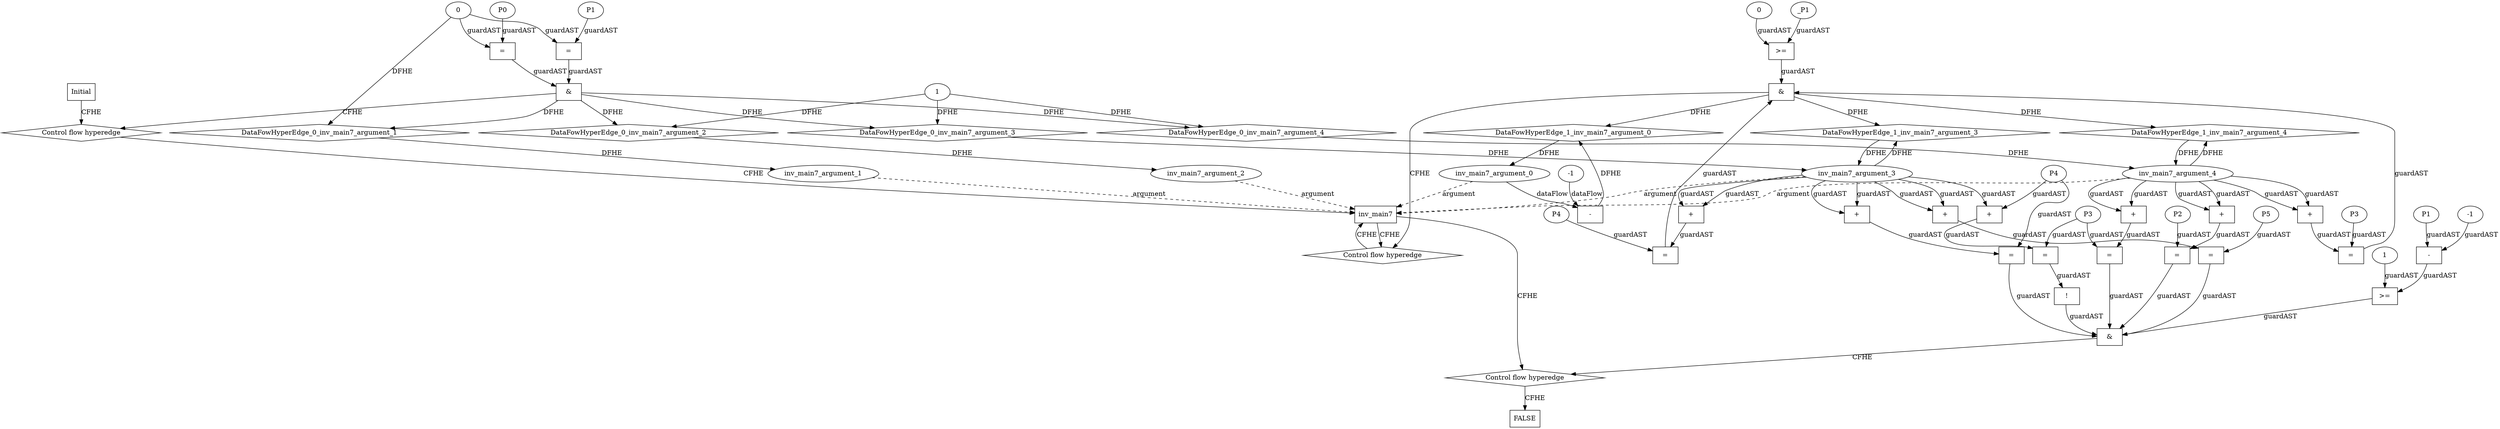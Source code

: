 digraph dag {
"inv_main7" [label="inv_main7" nodeName="inv_main7" class=CONTROL  shape="rect"];
FALSE [label="FALSE" nodeName=FALSE class=CONTROL  shape="rect"];
Initial [label="Initial" nodeName=Initial class=CONTROL  shape="rect"];
ControlFowHyperEdge_0 [label="Control flow hyperedge" nodeName=ControlFowHyperEdge_0 class=controlFlowHyperEdge shape="diamond"];
"Initial" -> ControlFowHyperEdge_0 [label="CFHE"]
ControlFowHyperEdge_0 -> "inv_main7" [label="CFHE"]
ControlFowHyperEdge_1 [label="Control flow hyperedge" nodeName=ControlFowHyperEdge_1 class=controlFlowHyperEdge shape="diamond"];
"inv_main7" -> ControlFowHyperEdge_1 [label="CFHE"]
ControlFowHyperEdge_1 -> "inv_main7" [label="CFHE"]
ControlFowHyperEdge_2 [label="Control flow hyperedge" nodeName=ControlFowHyperEdge_2 class=controlFlowHyperEdge shape="diamond"];
"inv_main7" -> ControlFowHyperEdge_2 [label="CFHE"]
ControlFowHyperEdge_2 -> "FALSE" [label="CFHE"]
"inv_main7_argument_0" [label="inv_main7_argument_0" nodeName=argument0 class=argument  head="inv_main7" shape="oval"];
"inv_main7_argument_0" -> "inv_main7"[label="argument" style="dashed"]
"inv_main7_argument_1" [label="inv_main7_argument_1" nodeName=argument1 class=argument  head="inv_main7" shape="oval"];
"inv_main7_argument_1" -> "inv_main7"[label="argument" style="dashed"]
"inv_main7_argument_2" [label="inv_main7_argument_2" nodeName=argument2 class=argument  head="inv_main7" shape="oval"];
"inv_main7_argument_2" -> "inv_main7"[label="argument" style="dashed"]
"inv_main7_argument_3" [label="inv_main7_argument_3" nodeName=argument3 class=argument  head="inv_main7" shape="oval"];
"inv_main7_argument_3" -> "inv_main7"[label="argument" style="dashed"]
"inv_main7_argument_4" [label="inv_main7_argument_4" nodeName=argument4 class=argument  head="inv_main7" shape="oval"];
"inv_main7_argument_4" -> "inv_main7"[label="argument" style="dashed"]

"xxxinv_main7___Initial_0xxx_and" [label="&" nodeName="xxxinv_main7___Initial_0xxx_and" class=Operator shape="rect"];
"xxxinv_main7___Initial_0xxxguard_0_node_0" [label="=" nodeName="xxxinv_main7___Initial_0xxxguard_0_node_0" class=Operator  shape="rect"];
"xxxinv_main7___Initial_0xxxguard_0_node_2" [label="P0" nodeName="xxxinv_main7___Initial_0xxxguard_0_node_2" class=symbolicConstant ];
"xxxinv_main7___Initial_0xxxdataFlow_0_node_0" -> "xxxinv_main7___Initial_0xxxguard_0_node_0"[label="guardAST"]
"xxxinv_main7___Initial_0xxxguard_0_node_2" -> "xxxinv_main7___Initial_0xxxguard_0_node_0"[label="guardAST"]

"xxxinv_main7___Initial_0xxxguard_0_node_0" -> "xxxinv_main7___Initial_0xxx_and" [label="guardAST"];
"xxxinv_main7___Initial_0xxxguard1_node_0" [label="=" nodeName="xxxinv_main7___Initial_0xxxguard1_node_0" class=Operator  shape="rect"];
"xxxinv_main7___Initial_0xxxguard1_node_2" [label="P1" nodeName="xxxinv_main7___Initial_0xxxguard1_node_2" class=symbolicConstant ];
"xxxinv_main7___Initial_0xxxdataFlow_0_node_0" -> "xxxinv_main7___Initial_0xxxguard1_node_0"[label="guardAST"]
"xxxinv_main7___Initial_0xxxguard1_node_2" -> "xxxinv_main7___Initial_0xxxguard1_node_0"[label="guardAST"]

"xxxinv_main7___Initial_0xxxguard1_node_0" -> "xxxinv_main7___Initial_0xxx_and" [label="guardAST"];
"xxxinv_main7___Initial_0xxx_and" -> "ControlFowHyperEdge_0" [label="CFHE"];
"xxxinv_main7___Initial_0xxxdataFlow_0_node_0" [label="0" nodeName="xxxinv_main7___Initial_0xxxdataFlow_0_node_0" class=IdealInt ];

"xxxinv_main7___Initial_0xxxdataFlow1_node_0" [label="1" nodeName="xxxinv_main7___Initial_0xxxdataFlow1_node_0" class=IdealInt ];



"xxxinv_main7___inv_main7_1xxx_and" [label="&" nodeName="xxxinv_main7___inv_main7_1xxx_and" class=Operator shape="rect"];
"xxxinv_main7___inv_main7_1xxxguard_0_node_0" [label="=" nodeName="xxxinv_main7___inv_main7_1xxxguard_0_node_0" class=Operator  shape="rect"];
"xxxinv_main7___inv_main7_1xxxguard_0_node_1" [label="P3" nodeName="xxxinv_main7___inv_main7_1xxxguard_0_node_1" class=symbolicConstant ];
"xxxinv_main7___inv_main7_1xxxguard_0_node_2" [label="+" nodeName="xxxinv_main7___inv_main7_1xxxguard_0_node_2" class= Operator shape="rect"];
"xxxinv_main7___inv_main7_1xxxguard_0_node_1" -> "xxxinv_main7___inv_main7_1xxxguard_0_node_0"[label="guardAST"]
"xxxinv_main7___inv_main7_1xxxguard_0_node_2" -> "xxxinv_main7___inv_main7_1xxxguard_0_node_0"[label="guardAST"]
"inv_main7_argument_4" -> "xxxinv_main7___inv_main7_1xxxguard_0_node_2"[label="guardAST"]
"inv_main7_argument_4" -> "xxxinv_main7___inv_main7_1xxxguard_0_node_2"[label="guardAST"]

"xxxinv_main7___inv_main7_1xxxguard_0_node_0" -> "xxxinv_main7___inv_main7_1xxx_and" [label="guardAST"];
"xxxinv_main7___inv_main7_1xxxguard1_node_0" [label=">=" nodeName="xxxinv_main7___inv_main7_1xxxguard1_node_0" class=Operator  shape="rect"];
"xxxinv_main7___inv_main7_1xxxguard1_node_1" [label="_P1" nodeName="xxxinv_main7___inv_main7_1xxxguard1_node_1" class=symbolicConstant ];
"xxxinv_main7___inv_main7_1xxxguard1_node_2" [label="0" nodeName="xxxinv_main7___inv_main7_1xxxguard1_node_2" class=IdealInt ];
"xxxinv_main7___inv_main7_1xxxguard1_node_1" -> "xxxinv_main7___inv_main7_1xxxguard1_node_0"[label="guardAST"]
"xxxinv_main7___inv_main7_1xxxguard1_node_2" -> "xxxinv_main7___inv_main7_1xxxguard1_node_0"[label="guardAST"]

"xxxinv_main7___inv_main7_1xxxguard1_node_0" -> "xxxinv_main7___inv_main7_1xxx_and" [label="guardAST"];
"xxxinv_main7___inv_main7_1xxxguard2_node_0" [label="=" nodeName="xxxinv_main7___inv_main7_1xxxguard2_node_0" class=Operator  shape="rect"];
"xxxinv_main7___inv_main7_1xxxguard2_node_1" [label="P4" nodeName="xxxinv_main7___inv_main7_1xxxguard2_node_1" class=symbolicConstant ];
"xxxinv_main7___inv_main7_1xxxguard2_node_2" [label="+" nodeName="xxxinv_main7___inv_main7_1xxxguard2_node_2" class= Operator shape="rect"];
"xxxinv_main7___inv_main7_1xxxguard2_node_1" -> "xxxinv_main7___inv_main7_1xxxguard2_node_0"[label="guardAST"]
"xxxinv_main7___inv_main7_1xxxguard2_node_2" -> "xxxinv_main7___inv_main7_1xxxguard2_node_0"[label="guardAST"]
"inv_main7_argument_3" -> "xxxinv_main7___inv_main7_1xxxguard2_node_2"[label="guardAST"]
"inv_main7_argument_3" -> "xxxinv_main7___inv_main7_1xxxguard2_node_2"[label="guardAST"]

"xxxinv_main7___inv_main7_1xxxguard2_node_0" -> "xxxinv_main7___inv_main7_1xxx_and" [label="guardAST"];
"xxxinv_main7___inv_main7_1xxx_and" -> "ControlFowHyperEdge_1" [label="CFHE"];
"xxxinv_main7___inv_main7_1xxxdataFlow_0_node_0" [label="-" nodeName="xxxinv_main7___inv_main7_1xxxdataFlow_0_node_0" class= Operator shape="rect"];
"xxxinv_main7___inv_main7_1xxxdataFlow_0_node_2" [label="-1" nodeName="xxxinv_main7___inv_main7_1xxxdataFlow_0_node_2" class=IdealInt ];
"inv_main7_argument_0" -> "xxxinv_main7___inv_main7_1xxxdataFlow_0_node_0"[label="dataFlow"]
"xxxinv_main7___inv_main7_1xxxdataFlow_0_node_2" -> "xxxinv_main7___inv_main7_1xxxdataFlow_0_node_0"[label="dataFlow"]



"xxxFALSE___inv_main7_2xxx_and" [label="&" nodeName="xxxFALSE___inv_main7_2xxx_and" class=Operator shape="rect"];
"xxxFALSE___inv_main7_2xxxguard1_node_0" [label="=" nodeName="xxxFALSE___inv_main7_2xxxguard1_node_0" class=Operator  shape="rect"];
"xxxFALSE___inv_main7_2xxxguard1_node_1" [label="P4" nodeName="xxxFALSE___inv_main7_2xxxguard1_node_1" class=symbolicConstant ];
"xxxFALSE___inv_main7_2xxxguard1_node_2" [label="+" nodeName="xxxFALSE___inv_main7_2xxxguard1_node_2" class= Operator shape="rect"];
"xxxFALSE___inv_main7_2xxxguard1_node_1" -> "xxxFALSE___inv_main7_2xxxguard1_node_0"[label="guardAST"]
"xxxFALSE___inv_main7_2xxxguard1_node_2" -> "xxxFALSE___inv_main7_2xxxguard1_node_0"[label="guardAST"]
"inv_main7_argument_3" -> "xxxFALSE___inv_main7_2xxxguard1_node_2"[label="guardAST"]
"inv_main7_argument_3" -> "xxxFALSE___inv_main7_2xxxguard1_node_2"[label="guardAST"]

"xxxFALSE___inv_main7_2xxxguard1_node_0" -> "xxxFALSE___inv_main7_2xxx_and" [label="guardAST"];
"xxxFALSE___inv_main7_2xxxguard3_node_0" [label="!" nodeName="xxxFALSE___inv_main7_2xxxguard3_node_0" class=Operator shape="rect"];
"xxxFALSE___inv_main7_2xxxguard3_node_1" [label="=" nodeName="xxxFALSE___inv_main7_2xxxguard3_node_1" class=Operator  shape="rect"];
"xxxFALSE___inv_main7_2xxxguard3_node_2" [label="P3" nodeName="xxxFALSE___inv_main7_2xxxguard3_node_2" class=symbolicConstant ];
"xxxFALSE___inv_main7_2xxxguard3_node_3" [label="+" nodeName="xxxFALSE___inv_main7_2xxxguard3_node_3" class= Operator shape="rect"];
"xxxFALSE___inv_main7_2xxxguard3_node_1" -> "xxxFALSE___inv_main7_2xxxguard3_node_0"[label="guardAST"]
"xxxFALSE___inv_main7_2xxxguard3_node_2" -> "xxxFALSE___inv_main7_2xxxguard3_node_1"[label="guardAST"]
"xxxFALSE___inv_main7_2xxxguard3_node_3" -> "xxxFALSE___inv_main7_2xxxguard3_node_1"[label="guardAST"]
"xxxFALSE___inv_main7_2xxxguard1_node_1" -> "xxxFALSE___inv_main7_2xxxguard3_node_3"[label="guardAST"]
"inv_main7_argument_3" -> "xxxFALSE___inv_main7_2xxxguard3_node_3"[label="guardAST"]

"xxxFALSE___inv_main7_2xxxguard3_node_0" -> "xxxFALSE___inv_main7_2xxx_and" [label="guardAST"];
"xxxFALSE___inv_main7_2xxxguard4_node_0" [label="=" nodeName="xxxFALSE___inv_main7_2xxxguard4_node_0" class=Operator  shape="rect"];
"xxxFALSE___inv_main7_2xxxguard4_node_2" [label="+" nodeName="xxxFALSE___inv_main7_2xxxguard4_node_2" class= Operator shape="rect"];
"xxxFALSE___inv_main7_2xxxguard3_node_2" -> "xxxFALSE___inv_main7_2xxxguard4_node_0"[label="guardAST"]
"xxxFALSE___inv_main7_2xxxguard4_node_2" -> "xxxFALSE___inv_main7_2xxxguard4_node_0"[label="guardAST"]
"inv_main7_argument_4" -> "xxxFALSE___inv_main7_2xxxguard4_node_2"[label="guardAST"]
"inv_main7_argument_4" -> "xxxFALSE___inv_main7_2xxxguard4_node_2"[label="guardAST"]

"xxxFALSE___inv_main7_2xxxguard4_node_0" -> "xxxFALSE___inv_main7_2xxx_and" [label="guardAST"];
"xxxFALSE___inv_main7_2xxxguard2_node_0" [label="=" nodeName="xxxFALSE___inv_main7_2xxxguard2_node_0" class=Operator  shape="rect"];
"xxxFALSE___inv_main7_2xxxguard2_node_1" [label="P5" nodeName="xxxFALSE___inv_main7_2xxxguard2_node_1" class=symbolicConstant ];
"xxxFALSE___inv_main7_2xxxguard2_node_2" [label="+" nodeName="xxxFALSE___inv_main7_2xxxguard2_node_2" class= Operator shape="rect"];
"xxxFALSE___inv_main7_2xxxguard2_node_1" -> "xxxFALSE___inv_main7_2xxxguard2_node_0"[label="guardAST"]
"xxxFALSE___inv_main7_2xxxguard2_node_2" -> "xxxFALSE___inv_main7_2xxxguard2_node_0"[label="guardAST"]
"inv_main7_argument_3" -> "xxxFALSE___inv_main7_2xxxguard2_node_2"[label="guardAST"]
"inv_main7_argument_3" -> "xxxFALSE___inv_main7_2xxxguard2_node_2"[label="guardAST"]

"xxxFALSE___inv_main7_2xxxguard2_node_0" -> "xxxFALSE___inv_main7_2xxx_and" [label="guardAST"];
"xxxFALSE___inv_main7_2xxxguard_0_node_0" [label="=" nodeName="xxxFALSE___inv_main7_2xxxguard_0_node_0" class=Operator  shape="rect"];
"xxxFALSE___inv_main7_2xxxguard_0_node_1" [label="P2" nodeName="xxxFALSE___inv_main7_2xxxguard_0_node_1" class=symbolicConstant ];
"xxxFALSE___inv_main7_2xxxguard_0_node_2" [label="+" nodeName="xxxFALSE___inv_main7_2xxxguard_0_node_2" class= Operator shape="rect"];
"xxxFALSE___inv_main7_2xxxguard_0_node_1" -> "xxxFALSE___inv_main7_2xxxguard_0_node_0"[label="guardAST"]
"xxxFALSE___inv_main7_2xxxguard_0_node_2" -> "xxxFALSE___inv_main7_2xxxguard_0_node_0"[label="guardAST"]
"inv_main7_argument_4" -> "xxxFALSE___inv_main7_2xxxguard_0_node_2"[label="guardAST"]
"inv_main7_argument_4" -> "xxxFALSE___inv_main7_2xxxguard_0_node_2"[label="guardAST"]

"xxxFALSE___inv_main7_2xxxguard_0_node_0" -> "xxxFALSE___inv_main7_2xxx_and" [label="guardAST"];
"xxxFALSE___inv_main7_2xxxguard5_node_0" [label=">=" nodeName="xxxFALSE___inv_main7_2xxxguard5_node_0" class=Operator  shape="rect"];
"xxxFALSE___inv_main7_2xxxguard5_node_1" [label="-" nodeName="xxxFALSE___inv_main7_2xxxguard5_node_1" class= Operator shape="rect"];
"xxxFALSE___inv_main7_2xxxguard5_node_2" [label="P1" nodeName="xxxFALSE___inv_main7_2xxxguard5_node_2" class=symbolicConstant ];
"xxxFALSE___inv_main7_2xxxguard5_node_3" [label="-1" nodeName="xxxFALSE___inv_main7_2xxxguard5_node_3" class=IdealInt ];
"xxxFALSE___inv_main7_2xxxguard5_node_4" [label="1" nodeName="xxxFALSE___inv_main7_2xxxguard5_node_4" class=IdealInt ];
"xxxFALSE___inv_main7_2xxxguard5_node_1" -> "xxxFALSE___inv_main7_2xxxguard5_node_0"[label="guardAST"]
"xxxFALSE___inv_main7_2xxxguard5_node_4" -> "xxxFALSE___inv_main7_2xxxguard5_node_0"[label="guardAST"]
"xxxFALSE___inv_main7_2xxxguard5_node_2" -> "xxxFALSE___inv_main7_2xxxguard5_node_1"[label="guardAST"]
"xxxFALSE___inv_main7_2xxxguard5_node_3" -> "xxxFALSE___inv_main7_2xxxguard5_node_1"[label="guardAST"]

"xxxFALSE___inv_main7_2xxxguard5_node_0" -> "xxxFALSE___inv_main7_2xxx_and" [label="guardAST"];
"xxxFALSE___inv_main7_2xxx_and" -> "ControlFowHyperEdge_2" [label="CFHE"];
"DataFowHyperEdge_0_inv_main7_argument_1" [label="DataFowHyperEdge_0_inv_main7_argument_1" nodeName="DataFowHyperEdge_0_inv_main7_argument_1" class=DataFlowHyperedge shape="diamond"];
"DataFowHyperEdge_0_inv_main7_argument_1" -> "inv_main7_argument_1"[label="DFHE"]
"xxxinv_main7___Initial_0xxx_and" -> "DataFowHyperEdge_0_inv_main7_argument_1"[label="DFHE"]
"xxxinv_main7___Initial_0xxxdataFlow_0_node_0" -> "DataFowHyperEdge_0_inv_main7_argument_1" [label="DFHE"];
"DataFowHyperEdge_0_inv_main7_argument_2" [label="DataFowHyperEdge_0_inv_main7_argument_2" nodeName="DataFowHyperEdge_0_inv_main7_argument_2" class=DataFlowHyperedge shape="diamond"];
"DataFowHyperEdge_0_inv_main7_argument_2" -> "inv_main7_argument_2"[label="DFHE"]
"xxxinv_main7___Initial_0xxx_and" -> "DataFowHyperEdge_0_inv_main7_argument_2"[label="DFHE"]
"xxxinv_main7___Initial_0xxxdataFlow1_node_0" -> "DataFowHyperEdge_0_inv_main7_argument_2" [label="DFHE"];
"DataFowHyperEdge_0_inv_main7_argument_3" [label="DataFowHyperEdge_0_inv_main7_argument_3" nodeName="DataFowHyperEdge_0_inv_main7_argument_3" class=DataFlowHyperedge shape="diamond"];
"DataFowHyperEdge_0_inv_main7_argument_3" -> "inv_main7_argument_3"[label="DFHE"]
"xxxinv_main7___Initial_0xxx_and" -> "DataFowHyperEdge_0_inv_main7_argument_3"[label="DFHE"]
"xxxinv_main7___Initial_0xxxdataFlow1_node_0" -> "DataFowHyperEdge_0_inv_main7_argument_3" [label="DFHE"];
"DataFowHyperEdge_0_inv_main7_argument_4" [label="DataFowHyperEdge_0_inv_main7_argument_4" nodeName="DataFowHyperEdge_0_inv_main7_argument_4" class=DataFlowHyperedge shape="diamond"];
"DataFowHyperEdge_0_inv_main7_argument_4" -> "inv_main7_argument_4"[label="DFHE"]
"xxxinv_main7___Initial_0xxx_and" -> "DataFowHyperEdge_0_inv_main7_argument_4"[label="DFHE"]
"xxxinv_main7___Initial_0xxxdataFlow1_node_0" -> "DataFowHyperEdge_0_inv_main7_argument_4" [label="DFHE"];
"DataFowHyperEdge_1_inv_main7_argument_0" [label="DataFowHyperEdge_1_inv_main7_argument_0" nodeName="DataFowHyperEdge_1_inv_main7_argument_0" class=DataFlowHyperedge shape="diamond"];
"DataFowHyperEdge_1_inv_main7_argument_0" -> "inv_main7_argument_0"[label="DFHE"]
"xxxinv_main7___inv_main7_1xxx_and" -> "DataFowHyperEdge_1_inv_main7_argument_0"[label="DFHE"]
"xxxinv_main7___inv_main7_1xxxdataFlow_0_node_0" -> "DataFowHyperEdge_1_inv_main7_argument_0" [label="DFHE"];
"DataFowHyperEdge_1_inv_main7_argument_3" [label="DataFowHyperEdge_1_inv_main7_argument_3" nodeName="DataFowHyperEdge_1_inv_main7_argument_3" class=DataFlowHyperedge shape="diamond"];
"DataFowHyperEdge_1_inv_main7_argument_3" -> "inv_main7_argument_3"[label="DFHE"]
"xxxinv_main7___inv_main7_1xxx_and" -> "DataFowHyperEdge_1_inv_main7_argument_3"[label="DFHE"]
"inv_main7_argument_3" -> "DataFowHyperEdge_1_inv_main7_argument_3" [label="DFHE"];
"DataFowHyperEdge_1_inv_main7_argument_4" [label="DataFowHyperEdge_1_inv_main7_argument_4" nodeName="DataFowHyperEdge_1_inv_main7_argument_4" class=DataFlowHyperedge shape="diamond"];
"DataFowHyperEdge_1_inv_main7_argument_4" -> "inv_main7_argument_4"[label="DFHE"]
"xxxinv_main7___inv_main7_1xxx_and" -> "DataFowHyperEdge_1_inv_main7_argument_4"[label="DFHE"]
"inv_main7_argument_4" -> "DataFowHyperEdge_1_inv_main7_argument_4" [label="DFHE"];




}
